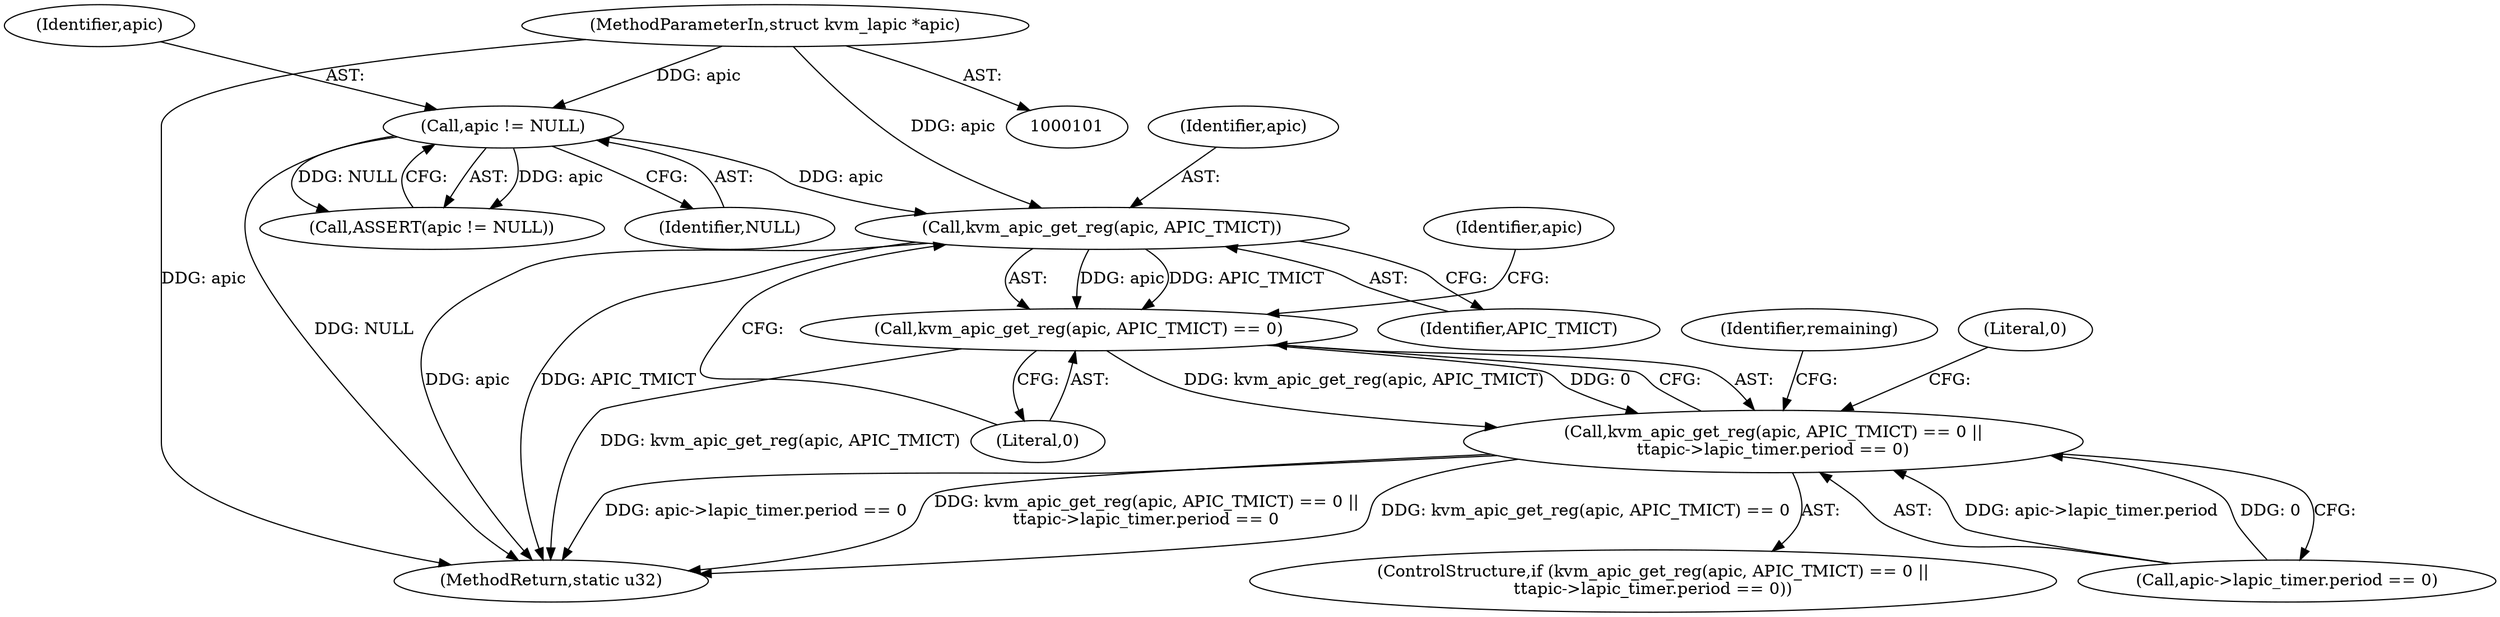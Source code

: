digraph "0_linux_b963a22e6d1a266a67e9eecc88134713fd54775c@pointer" {
"1000114" [label="(Call,kvm_apic_get_reg(apic, APIC_TMICT))"];
"1000108" [label="(Call,apic != NULL)"];
"1000102" [label="(MethodParameterIn,struct kvm_lapic *apic)"];
"1000113" [label="(Call,kvm_apic_get_reg(apic, APIC_TMICT) == 0)"];
"1000112" [label="(Call,kvm_apic_get_reg(apic, APIC_TMICT) == 0 ||\n\t\tapic->lapic_timer.period == 0)"];
"1000128" [label="(Identifier,remaining)"];
"1000121" [label="(Identifier,apic)"];
"1000114" [label="(Call,kvm_apic_get_reg(apic, APIC_TMICT))"];
"1000113" [label="(Call,kvm_apic_get_reg(apic, APIC_TMICT) == 0)"];
"1000118" [label="(Call,apic->lapic_timer.period == 0)"];
"1000109" [label="(Identifier,apic)"];
"1000108" [label="(Call,apic != NULL)"];
"1000107" [label="(Call,ASSERT(apic != NULL))"];
"1000116" [label="(Identifier,APIC_TMICT)"];
"1000126" [label="(Literal,0)"];
"1000167" [label="(MethodReturn,static u32)"];
"1000110" [label="(Identifier,NULL)"];
"1000102" [label="(MethodParameterIn,struct kvm_lapic *apic)"];
"1000112" [label="(Call,kvm_apic_get_reg(apic, APIC_TMICT) == 0 ||\n\t\tapic->lapic_timer.period == 0)"];
"1000117" [label="(Literal,0)"];
"1000111" [label="(ControlStructure,if (kvm_apic_get_reg(apic, APIC_TMICT) == 0 ||\n\t\tapic->lapic_timer.period == 0))"];
"1000115" [label="(Identifier,apic)"];
"1000114" -> "1000113"  [label="AST: "];
"1000114" -> "1000116"  [label="CFG: "];
"1000115" -> "1000114"  [label="AST: "];
"1000116" -> "1000114"  [label="AST: "];
"1000117" -> "1000114"  [label="CFG: "];
"1000114" -> "1000167"  [label="DDG: apic"];
"1000114" -> "1000167"  [label="DDG: APIC_TMICT"];
"1000114" -> "1000113"  [label="DDG: apic"];
"1000114" -> "1000113"  [label="DDG: APIC_TMICT"];
"1000108" -> "1000114"  [label="DDG: apic"];
"1000102" -> "1000114"  [label="DDG: apic"];
"1000108" -> "1000107"  [label="AST: "];
"1000108" -> "1000110"  [label="CFG: "];
"1000109" -> "1000108"  [label="AST: "];
"1000110" -> "1000108"  [label="AST: "];
"1000107" -> "1000108"  [label="CFG: "];
"1000108" -> "1000167"  [label="DDG: NULL"];
"1000108" -> "1000107"  [label="DDG: apic"];
"1000108" -> "1000107"  [label="DDG: NULL"];
"1000102" -> "1000108"  [label="DDG: apic"];
"1000102" -> "1000101"  [label="AST: "];
"1000102" -> "1000167"  [label="DDG: apic"];
"1000113" -> "1000112"  [label="AST: "];
"1000113" -> "1000117"  [label="CFG: "];
"1000117" -> "1000113"  [label="AST: "];
"1000121" -> "1000113"  [label="CFG: "];
"1000112" -> "1000113"  [label="CFG: "];
"1000113" -> "1000167"  [label="DDG: kvm_apic_get_reg(apic, APIC_TMICT)"];
"1000113" -> "1000112"  [label="DDG: kvm_apic_get_reg(apic, APIC_TMICT)"];
"1000113" -> "1000112"  [label="DDG: 0"];
"1000112" -> "1000111"  [label="AST: "];
"1000112" -> "1000118"  [label="CFG: "];
"1000118" -> "1000112"  [label="AST: "];
"1000126" -> "1000112"  [label="CFG: "];
"1000128" -> "1000112"  [label="CFG: "];
"1000112" -> "1000167"  [label="DDG: apic->lapic_timer.period == 0"];
"1000112" -> "1000167"  [label="DDG: kvm_apic_get_reg(apic, APIC_TMICT) == 0 ||\n\t\tapic->lapic_timer.period == 0"];
"1000112" -> "1000167"  [label="DDG: kvm_apic_get_reg(apic, APIC_TMICT) == 0"];
"1000118" -> "1000112"  [label="DDG: apic->lapic_timer.period"];
"1000118" -> "1000112"  [label="DDG: 0"];
}
